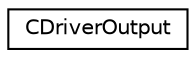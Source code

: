 digraph "Graphical Class Hierarchy"
{
  edge [fontname="Helvetica",fontsize="10",labelfontname="Helvetica",labelfontsize="10"];
  node [fontname="Helvetica",fontsize="10",shape=record];
  rankdir="LR";
  Node0 [label="CDriverOutput",height=0.2,width=0.4,color="black", fillcolor="white", style="filled",URL="$class_c_driver_output.html",tooltip="Class for writing the multizone output. "];
}
